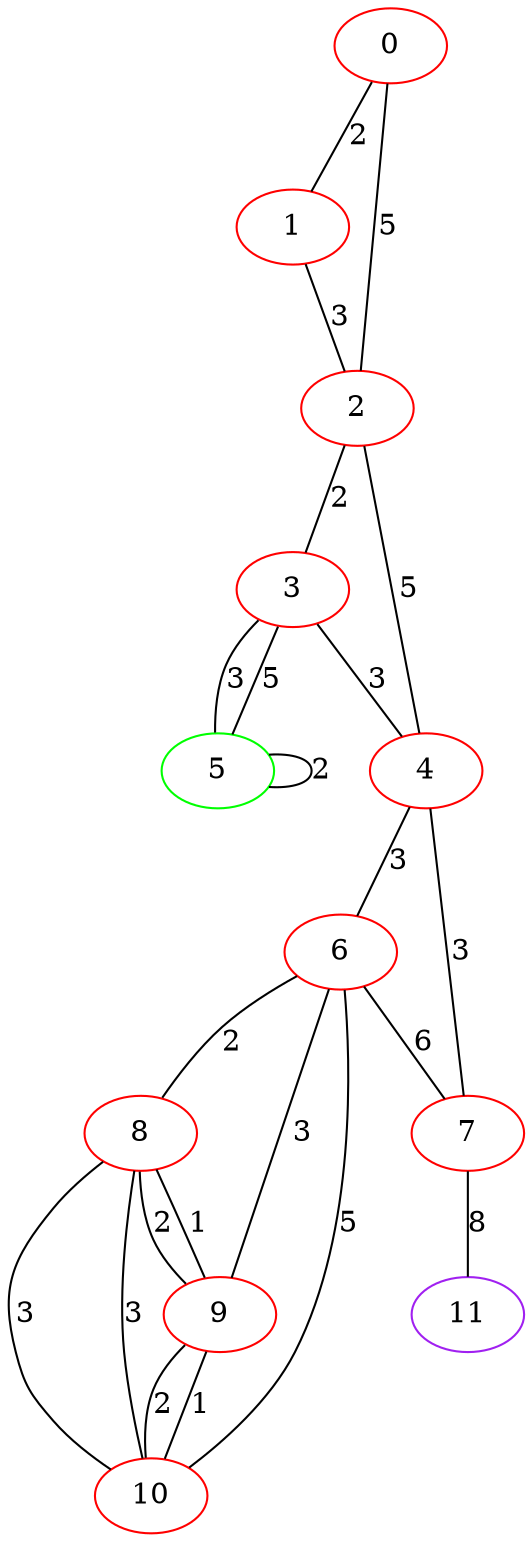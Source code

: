 graph "" {
0 [color=red, weight=1];
1 [color=red, weight=1];
2 [color=red, weight=1];
3 [color=red, weight=1];
4 [color=red, weight=1];
5 [color=green, weight=2];
6 [color=red, weight=1];
7 [color=red, weight=1];
8 [color=red, weight=1];
9 [color=red, weight=1];
10 [color=red, weight=1];
11 [color=purple, weight=4];
0 -- 1  [key=0, label=2];
0 -- 2  [key=0, label=5];
1 -- 2  [key=0, label=3];
2 -- 3  [key=0, label=2];
2 -- 4  [key=0, label=5];
3 -- 4  [key=0, label=3];
3 -- 5  [key=0, label=3];
3 -- 5  [key=1, label=5];
4 -- 6  [key=0, label=3];
4 -- 7  [key=0, label=3];
5 -- 5  [key=0, label=2];
6 -- 8  [key=0, label=2];
6 -- 9  [key=0, label=3];
6 -- 10  [key=0, label=5];
6 -- 7  [key=0, label=6];
7 -- 11  [key=0, label=8];
8 -- 9  [key=0, label=2];
8 -- 9  [key=1, label=1];
8 -- 10  [key=0, label=3];
8 -- 10  [key=1, label=3];
9 -- 10  [key=0, label=1];
9 -- 10  [key=1, label=2];
}
